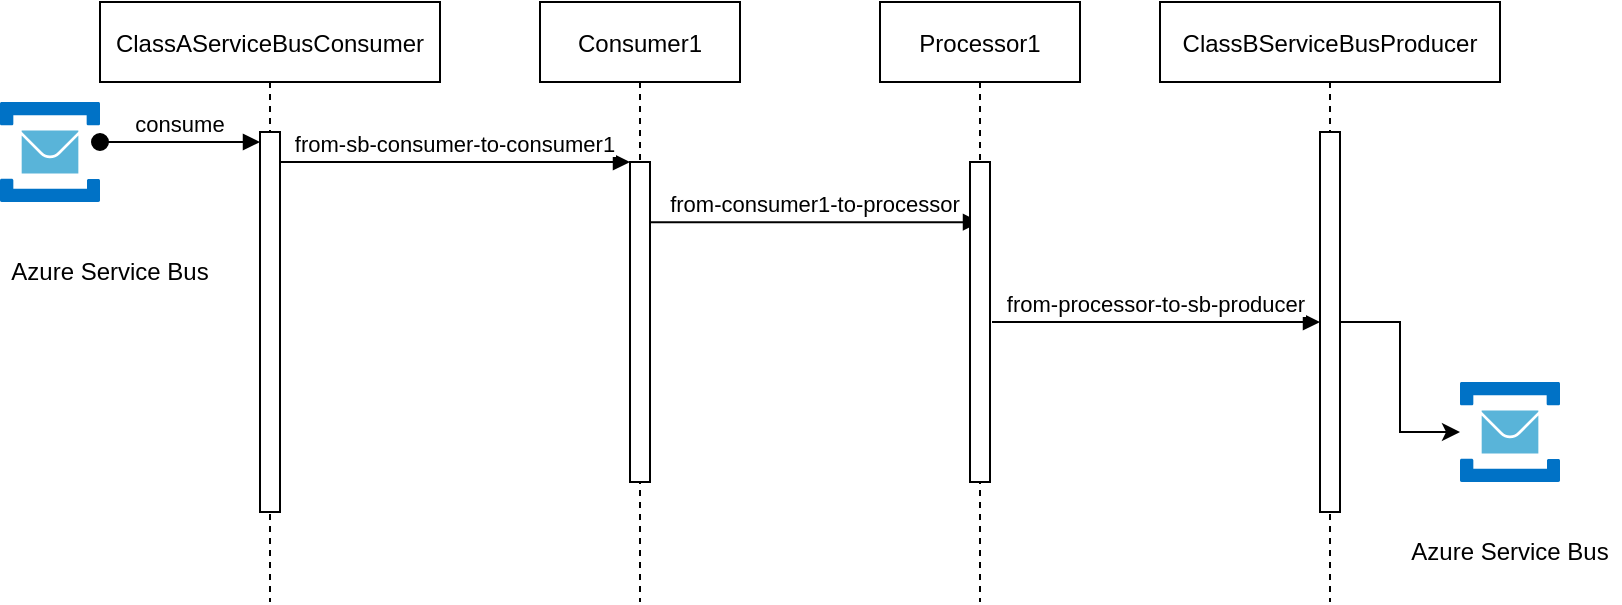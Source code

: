 <mxfile version="17.2.1" type="device"><diagram id="kgpKYQtTHZ0yAKxKKP6v" name="Page-1"><mxGraphModel dx="1106" dy="822" grid="1" gridSize="10" guides="1" tooltips="1" connect="1" arrows="1" fold="1" page="1" pageScale="1" pageWidth="850" pageHeight="1100" background="none" math="0" shadow="0"><root><mxCell id="0"/><mxCell id="1" parent="0"/><mxCell id="3nuBFxr9cyL0pnOWT2aG-1" value="ClassAServiceBusConsumer" style="shape=umlLifeline;perimeter=lifelinePerimeter;container=1;collapsible=0;recursiveResize=0;rounded=0;shadow=0;strokeWidth=1;fontColor=#000000;fillColor=#FFFFFF;strokeColor=#000000;" parent="1" vertex="1"><mxGeometry x="80" y="80" width="170" height="300" as="geometry"/></mxCell><mxCell id="3nuBFxr9cyL0pnOWT2aG-2" value="" style="points=[];perimeter=orthogonalPerimeter;rounded=0;shadow=0;strokeWidth=1;" parent="3nuBFxr9cyL0pnOWT2aG-1" vertex="1"><mxGeometry x="80" y="65" width="10" height="190" as="geometry"/></mxCell><mxCell id="3nuBFxr9cyL0pnOWT2aG-3" value="consume" style="verticalAlign=bottom;startArrow=oval;endArrow=block;startSize=8;shadow=0;strokeWidth=1;" parent="3nuBFxr9cyL0pnOWT2aG-1" target="3nuBFxr9cyL0pnOWT2aG-2" edge="1"><mxGeometry relative="1" as="geometry"><mxPoint y="70" as="sourcePoint"/></mxGeometry></mxCell><mxCell id="3nuBFxr9cyL0pnOWT2aG-5" value="Consumer1" style="shape=umlLifeline;perimeter=lifelinePerimeter;container=1;collapsible=0;recursiveResize=0;rounded=0;shadow=0;strokeWidth=1;" parent="1" vertex="1"><mxGeometry x="300" y="80" width="100" height="300" as="geometry"/></mxCell><mxCell id="3nuBFxr9cyL0pnOWT2aG-6" value="" style="points=[];perimeter=orthogonalPerimeter;rounded=0;shadow=0;strokeWidth=1;" parent="3nuBFxr9cyL0pnOWT2aG-5" vertex="1"><mxGeometry x="45" y="80" width="10" height="160" as="geometry"/></mxCell><mxCell id="3nuBFxr9cyL0pnOWT2aG-8" value="from-sb-consumer-to-consumer1" style="verticalAlign=bottom;endArrow=block;entryX=0;entryY=0;shadow=0;strokeWidth=1;fillColor=#FFFFFF;" parent="1" source="3nuBFxr9cyL0pnOWT2aG-2" target="3nuBFxr9cyL0pnOWT2aG-6" edge="1"><mxGeometry relative="1" as="geometry"><mxPoint x="375" y="160" as="sourcePoint"/></mxGeometry></mxCell><mxCell id="3nuBFxr9cyL0pnOWT2aG-9" value="from-consumer1-to-processor" style="verticalAlign=bottom;endArrow=block;entryX=0.5;entryY=0.188;shadow=0;strokeWidth=1;entryDx=0;entryDy=0;entryPerimeter=0;" parent="1" source="3nuBFxr9cyL0pnOWT2aG-6" target="-zhrJO1nuz--op9bAYF--5" edge="1"><mxGeometry relative="1" as="geometry"><mxPoint x="340" y="200" as="sourcePoint"/></mxGeometry></mxCell><mxCell id="-zhrJO1nuz--op9bAYF--1" value="" style="sketch=0;aspect=fixed;html=1;points=[];align=center;image;fontSize=12;image=img/lib/mscae/Service_Bus.svg;fontColor=#000000;strokeColor=#000000;fillColor=#FFFFFF;" parent="1" vertex="1"><mxGeometry x="30" y="130" width="50" height="50" as="geometry"/></mxCell><mxCell id="-zhrJO1nuz--op9bAYF--3" value="Azure Service Bus" style="text;html=1;strokeColor=none;fillColor=none;align=center;verticalAlign=middle;whiteSpace=wrap;rounded=0;fontColor=#000000;" parent="1" vertex="1"><mxGeometry x="30" y="200" width="110" height="30" as="geometry"/></mxCell><mxCell id="-zhrJO1nuz--op9bAYF--4" value="Processor1" style="shape=umlLifeline;perimeter=lifelinePerimeter;container=1;collapsible=0;recursiveResize=0;rounded=0;shadow=0;strokeWidth=1;" parent="1" vertex="1"><mxGeometry x="470" y="80" width="100" height="300" as="geometry"/></mxCell><mxCell id="-zhrJO1nuz--op9bAYF--5" value="" style="points=[];perimeter=orthogonalPerimeter;rounded=0;shadow=0;strokeWidth=1;" parent="-zhrJO1nuz--op9bAYF--4" vertex="1"><mxGeometry x="45" y="80" width="10" height="160" as="geometry"/></mxCell><mxCell id="-zhrJO1nuz--op9bAYF--6" value="ClassBServiceBusProducer" style="shape=umlLifeline;perimeter=lifelinePerimeter;container=1;collapsible=0;recursiveResize=0;rounded=0;shadow=0;strokeWidth=1;fontColor=#000000;fillColor=#FFFFFF;strokeColor=#000000;" parent="1" vertex="1"><mxGeometry x="610" y="80" width="170" height="300" as="geometry"/></mxCell><mxCell id="-zhrJO1nuz--op9bAYF--7" value="" style="points=[];perimeter=orthogonalPerimeter;rounded=0;shadow=0;strokeWidth=1;" parent="-zhrJO1nuz--op9bAYF--6" vertex="1"><mxGeometry x="80" y="65" width="10" height="190" as="geometry"/></mxCell><mxCell id="-zhrJO1nuz--op9bAYF--14" value="from-processor-to-sb-producer" style="verticalAlign=bottom;endArrow=block;entryX=0;entryY=0.5;shadow=0;strokeWidth=1;entryDx=0;entryDy=0;entryPerimeter=0;exitX=1.1;exitY=0.5;exitDx=0;exitDy=0;exitPerimeter=0;" parent="1" source="-zhrJO1nuz--op9bAYF--5" target="-zhrJO1nuz--op9bAYF--7" edge="1"><mxGeometry relative="1" as="geometry"><mxPoint x="580" y="240" as="sourcePoint"/><mxPoint x="705" y="240.0" as="targetPoint"/></mxGeometry></mxCell><mxCell id="-zhrJO1nuz--op9bAYF--15" value="" style="sketch=0;aspect=fixed;html=1;points=[];align=center;image;fontSize=12;image=img/lib/mscae/Service_Bus.svg;fontColor=#000000;strokeColor=#000000;fillColor=#FFFFFF;" parent="1" vertex="1"><mxGeometry x="760" y="270" width="50" height="50" as="geometry"/></mxCell><mxCell id="-zhrJO1nuz--op9bAYF--16" value="Azure Service Bus" style="text;html=1;strokeColor=none;fillColor=none;align=center;verticalAlign=middle;whiteSpace=wrap;rounded=0;fontColor=#000000;" parent="1" vertex="1"><mxGeometry x="730" y="340" width="110" height="30" as="geometry"/></mxCell><mxCell id="-zhrJO1nuz--op9bAYF--18" style="edgeStyle=orthogonalEdgeStyle;rounded=0;orthogonalLoop=1;jettySize=auto;html=1;labelBackgroundColor=#FFFFFF;fontColor=#000000;fillColor=#FFFFFF;" parent="1" source="-zhrJO1nuz--op9bAYF--7" target="-zhrJO1nuz--op9bAYF--15" edge="1"><mxGeometry relative="1" as="geometry"/></mxCell></root></mxGraphModel></diagram></mxfile>